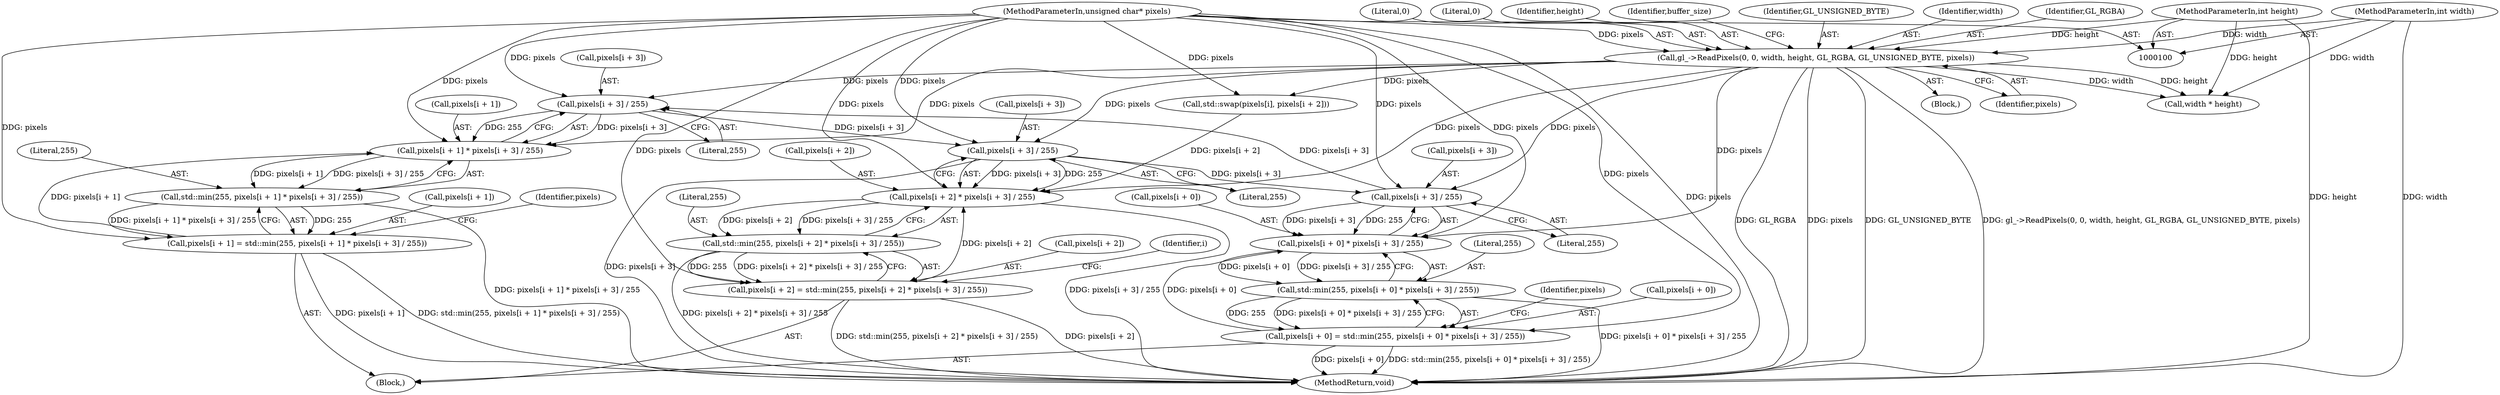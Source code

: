 digraph "0_Chrome_f6ac1dba5e36f338a490752a2cbef3339096d9fe_4@array" {
"1000225" [label="(Call,pixels[i + 3] / 255)"];
"1000131" [label="(Call,gl_->ReadPixels(0, 0, width, height, GL_RGBA, GL_UNSIGNED_BYTE, pixels))"];
"1000102" [label="(MethodParameterIn,int width)"];
"1000103" [label="(MethodParameterIn,int height)"];
"1000101" [label="(MethodParameterIn,unsigned char* pixels)"];
"1000204" [label="(Call,pixels[i + 3] / 255)"];
"1000246" [label="(Call,pixels[i + 3] / 255)"];
"1000225" [label="(Call,pixels[i + 3] / 255)"];
"1000219" [label="(Call,pixels[i + 1] * pixels[i + 3] / 255)"];
"1000217" [label="(Call,std::min(255, pixels[i + 1] * pixels[i + 3] / 255))"];
"1000211" [label="(Call,pixels[i + 1] = std::min(255, pixels[i + 1] * pixels[i + 3] / 255))"];
"1000198" [label="(Call,pixels[i + 0] * pixels[i + 3] / 255)"];
"1000196" [label="(Call,std::min(255, pixels[i + 0] * pixels[i + 3] / 255))"];
"1000190" [label="(Call,pixels[i + 0] = std::min(255, pixels[i + 0] * pixels[i + 3] / 255))"];
"1000240" [label="(Call,pixels[i + 2] * pixels[i + 3] / 255)"];
"1000238" [label="(Call,std::min(255, pixels[i + 2] * pixels[i + 3] / 255))"];
"1000232" [label="(Call,pixels[i + 2] = std::min(255, pixels[i + 2] * pixels[i + 3] / 255))"];
"1000217" [label="(Call,std::min(255, pixels[i + 1] * pixels[i + 3] / 255))"];
"1000197" [label="(Literal,255)"];
"1000132" [label="(Literal,0)"];
"1000190" [label="(Call,pixels[i + 0] = std::min(255, pixels[i + 0] * pixels[i + 3] / 255))"];
"1000131" [label="(Call,gl_->ReadPixels(0, 0, width, height, GL_RGBA, GL_UNSIGNED_BYTE, pixels))"];
"1000238" [label="(Call,std::min(255, pixels[i + 2] * pixels[i + 3] / 255))"];
"1000226" [label="(Call,pixels[i + 3])"];
"1000233" [label="(Call,pixels[i + 2])"];
"1000205" [label="(Call,pixels[i + 3])"];
"1000211" [label="(Call,pixels[i + 1] = std::min(255, pixels[i + 1] * pixels[i + 3] / 255))"];
"1000101" [label="(MethodParameterIn,unsigned char* pixels)"];
"1000187" [label="(Identifier,i)"];
"1000133" [label="(Literal,0)"];
"1000135" [label="(Identifier,height)"];
"1000219" [label="(Call,pixels[i + 1] * pixels[i + 3] / 255)"];
"1000189" [label="(Block,)"];
"1000213" [label="(Identifier,pixels)"];
"1000210" [label="(Literal,255)"];
"1000198" [label="(Call,pixels[i + 0] * pixels[i + 3] / 255)"];
"1000260" [label="(MethodReturn,void)"];
"1000102" [label="(MethodParameterIn,int width)"];
"1000141" [label="(Identifier,buffer_size)"];
"1000232" [label="(Call,pixels[i + 2] = std::min(255, pixels[i + 2] * pixels[i + 3] / 255))"];
"1000240" [label="(Call,pixels[i + 2] * pixels[i + 3] / 255)"];
"1000247" [label="(Call,pixels[i + 3])"];
"1000103" [label="(MethodParameterIn,int height)"];
"1000106" [label="(Block,)"];
"1000241" [label="(Call,pixels[i + 2])"];
"1000138" [label="(Identifier,pixels)"];
"1000218" [label="(Literal,255)"];
"1000212" [label="(Call,pixels[i + 1])"];
"1000220" [label="(Call,pixels[i + 1])"];
"1000234" [label="(Identifier,pixels)"];
"1000137" [label="(Identifier,GL_UNSIGNED_BYTE)"];
"1000199" [label="(Call,pixels[i + 0])"];
"1000134" [label="(Identifier,width)"];
"1000191" [label="(Call,pixels[i + 0])"];
"1000144" [label="(Call,width * height)"];
"1000252" [label="(Literal,255)"];
"1000231" [label="(Literal,255)"];
"1000225" [label="(Call,pixels[i + 3] / 255)"];
"1000246" [label="(Call,pixels[i + 3] / 255)"];
"1000164" [label="(Call,std::swap(pixels[i], pixels[i + 2]))"];
"1000196" [label="(Call,std::min(255, pixels[i + 0] * pixels[i + 3] / 255))"];
"1000204" [label="(Call,pixels[i + 3] / 255)"];
"1000136" [label="(Identifier,GL_RGBA)"];
"1000239" [label="(Literal,255)"];
"1000225" -> "1000219"  [label="AST: "];
"1000225" -> "1000231"  [label="CFG: "];
"1000226" -> "1000225"  [label="AST: "];
"1000231" -> "1000225"  [label="AST: "];
"1000219" -> "1000225"  [label="CFG: "];
"1000225" -> "1000219"  [label="DDG: pixels[i + 3]"];
"1000225" -> "1000219"  [label="DDG: 255"];
"1000131" -> "1000225"  [label="DDG: pixels"];
"1000204" -> "1000225"  [label="DDG: pixels[i + 3]"];
"1000101" -> "1000225"  [label="DDG: pixels"];
"1000225" -> "1000246"  [label="DDG: pixels[i + 3]"];
"1000131" -> "1000106"  [label="AST: "];
"1000131" -> "1000138"  [label="CFG: "];
"1000132" -> "1000131"  [label="AST: "];
"1000133" -> "1000131"  [label="AST: "];
"1000134" -> "1000131"  [label="AST: "];
"1000135" -> "1000131"  [label="AST: "];
"1000136" -> "1000131"  [label="AST: "];
"1000137" -> "1000131"  [label="AST: "];
"1000138" -> "1000131"  [label="AST: "];
"1000141" -> "1000131"  [label="CFG: "];
"1000131" -> "1000260"  [label="DDG: GL_RGBA"];
"1000131" -> "1000260"  [label="DDG: pixels"];
"1000131" -> "1000260"  [label="DDG: GL_UNSIGNED_BYTE"];
"1000131" -> "1000260"  [label="DDG: gl_->ReadPixels(0, 0, width, height, GL_RGBA, GL_UNSIGNED_BYTE, pixels)"];
"1000102" -> "1000131"  [label="DDG: width"];
"1000103" -> "1000131"  [label="DDG: height"];
"1000101" -> "1000131"  [label="DDG: pixels"];
"1000131" -> "1000144"  [label="DDG: width"];
"1000131" -> "1000144"  [label="DDG: height"];
"1000131" -> "1000164"  [label="DDG: pixels"];
"1000131" -> "1000198"  [label="DDG: pixels"];
"1000131" -> "1000204"  [label="DDG: pixels"];
"1000131" -> "1000219"  [label="DDG: pixels"];
"1000131" -> "1000240"  [label="DDG: pixels"];
"1000131" -> "1000246"  [label="DDG: pixels"];
"1000102" -> "1000100"  [label="AST: "];
"1000102" -> "1000260"  [label="DDG: width"];
"1000102" -> "1000144"  [label="DDG: width"];
"1000103" -> "1000100"  [label="AST: "];
"1000103" -> "1000260"  [label="DDG: height"];
"1000103" -> "1000144"  [label="DDG: height"];
"1000101" -> "1000100"  [label="AST: "];
"1000101" -> "1000260"  [label="DDG: pixels"];
"1000101" -> "1000164"  [label="DDG: pixels"];
"1000101" -> "1000190"  [label="DDG: pixels"];
"1000101" -> "1000198"  [label="DDG: pixels"];
"1000101" -> "1000204"  [label="DDG: pixels"];
"1000101" -> "1000211"  [label="DDG: pixels"];
"1000101" -> "1000219"  [label="DDG: pixels"];
"1000101" -> "1000232"  [label="DDG: pixels"];
"1000101" -> "1000240"  [label="DDG: pixels"];
"1000101" -> "1000246"  [label="DDG: pixels"];
"1000204" -> "1000198"  [label="AST: "];
"1000204" -> "1000210"  [label="CFG: "];
"1000205" -> "1000204"  [label="AST: "];
"1000210" -> "1000204"  [label="AST: "];
"1000198" -> "1000204"  [label="CFG: "];
"1000204" -> "1000198"  [label="DDG: pixels[i + 3]"];
"1000204" -> "1000198"  [label="DDG: 255"];
"1000246" -> "1000204"  [label="DDG: pixels[i + 3]"];
"1000246" -> "1000240"  [label="AST: "];
"1000246" -> "1000252"  [label="CFG: "];
"1000247" -> "1000246"  [label="AST: "];
"1000252" -> "1000246"  [label="AST: "];
"1000240" -> "1000246"  [label="CFG: "];
"1000246" -> "1000260"  [label="DDG: pixels[i + 3]"];
"1000246" -> "1000240"  [label="DDG: pixels[i + 3]"];
"1000246" -> "1000240"  [label="DDG: 255"];
"1000219" -> "1000217"  [label="AST: "];
"1000220" -> "1000219"  [label="AST: "];
"1000217" -> "1000219"  [label="CFG: "];
"1000219" -> "1000217"  [label="DDG: pixels[i + 1]"];
"1000219" -> "1000217"  [label="DDG: pixels[i + 3] / 255"];
"1000211" -> "1000219"  [label="DDG: pixels[i + 1]"];
"1000217" -> "1000211"  [label="AST: "];
"1000218" -> "1000217"  [label="AST: "];
"1000211" -> "1000217"  [label="CFG: "];
"1000217" -> "1000260"  [label="DDG: pixels[i + 1] * pixels[i + 3] / 255"];
"1000217" -> "1000211"  [label="DDG: 255"];
"1000217" -> "1000211"  [label="DDG: pixels[i + 1] * pixels[i + 3] / 255"];
"1000211" -> "1000189"  [label="AST: "];
"1000212" -> "1000211"  [label="AST: "];
"1000234" -> "1000211"  [label="CFG: "];
"1000211" -> "1000260"  [label="DDG: std::min(255, pixels[i + 1] * pixels[i + 3] / 255)"];
"1000211" -> "1000260"  [label="DDG: pixels[i + 1]"];
"1000198" -> "1000196"  [label="AST: "];
"1000199" -> "1000198"  [label="AST: "];
"1000196" -> "1000198"  [label="CFG: "];
"1000198" -> "1000196"  [label="DDG: pixels[i + 0]"];
"1000198" -> "1000196"  [label="DDG: pixels[i + 3] / 255"];
"1000190" -> "1000198"  [label="DDG: pixels[i + 0]"];
"1000196" -> "1000190"  [label="AST: "];
"1000197" -> "1000196"  [label="AST: "];
"1000190" -> "1000196"  [label="CFG: "];
"1000196" -> "1000260"  [label="DDG: pixels[i + 0] * pixels[i + 3] / 255"];
"1000196" -> "1000190"  [label="DDG: 255"];
"1000196" -> "1000190"  [label="DDG: pixels[i + 0] * pixels[i + 3] / 255"];
"1000190" -> "1000189"  [label="AST: "];
"1000191" -> "1000190"  [label="AST: "];
"1000213" -> "1000190"  [label="CFG: "];
"1000190" -> "1000260"  [label="DDG: pixels[i + 0]"];
"1000190" -> "1000260"  [label="DDG: std::min(255, pixels[i + 0] * pixels[i + 3] / 255)"];
"1000240" -> "1000238"  [label="AST: "];
"1000241" -> "1000240"  [label="AST: "];
"1000238" -> "1000240"  [label="CFG: "];
"1000240" -> "1000260"  [label="DDG: pixels[i + 3] / 255"];
"1000240" -> "1000238"  [label="DDG: pixels[i + 2]"];
"1000240" -> "1000238"  [label="DDG: pixels[i + 3] / 255"];
"1000164" -> "1000240"  [label="DDG: pixels[i + 2]"];
"1000232" -> "1000240"  [label="DDG: pixels[i + 2]"];
"1000238" -> "1000232"  [label="AST: "];
"1000239" -> "1000238"  [label="AST: "];
"1000232" -> "1000238"  [label="CFG: "];
"1000238" -> "1000260"  [label="DDG: pixels[i + 2] * pixels[i + 3] / 255"];
"1000238" -> "1000232"  [label="DDG: 255"];
"1000238" -> "1000232"  [label="DDG: pixels[i + 2] * pixels[i + 3] / 255"];
"1000232" -> "1000189"  [label="AST: "];
"1000233" -> "1000232"  [label="AST: "];
"1000187" -> "1000232"  [label="CFG: "];
"1000232" -> "1000260"  [label="DDG: pixels[i + 2]"];
"1000232" -> "1000260"  [label="DDG: std::min(255, pixels[i + 2] * pixels[i + 3] / 255)"];
}
